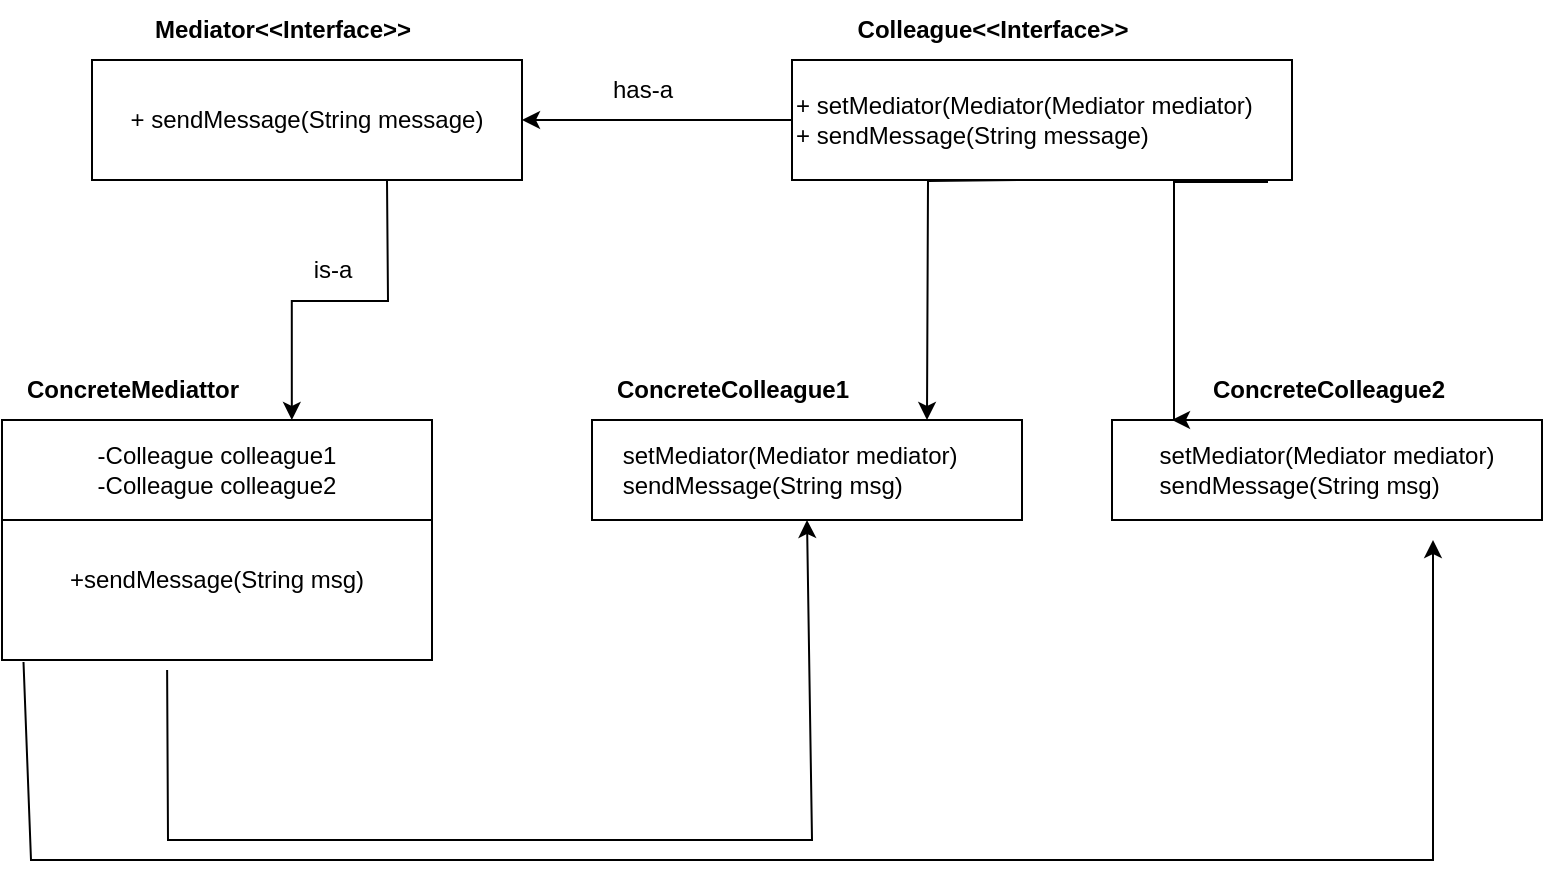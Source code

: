 <mxfile version="24.5.2" type="device">
  <diagram name="Page-1" id="S8YTOZrHcixdIfj45pyo">
    <mxGraphModel dx="979" dy="644" grid="1" gridSize="10" guides="1" tooltips="1" connect="1" arrows="1" fold="1" page="1" pageScale="1" pageWidth="850" pageHeight="1100" math="0" shadow="0">
      <root>
        <mxCell id="0" />
        <mxCell id="1" parent="0" />
        <mxCell id="y_LOewsV7nvVLv3fSRSS-55" value="" style="edgeStyle=orthogonalEdgeStyle;rounded=0;orthogonalLoop=1;jettySize=auto;html=1;" edge="1" parent="1" source="y_LOewsV7nvVLv3fSRSS-52" target="y_LOewsV7nvVLv3fSRSS-54">
          <mxGeometry relative="1" as="geometry" />
        </mxCell>
        <mxCell id="y_LOewsV7nvVLv3fSRSS-52" value="&lt;div&gt;+ setMediator(Mediator(Mediator mediator)&lt;/div&gt;+ sendMessage(String message)" style="rounded=0;whiteSpace=wrap;html=1;align=left;" vertex="1" parent="1">
          <mxGeometry x="500" y="460" width="250" height="60" as="geometry" />
        </mxCell>
        <mxCell id="y_LOewsV7nvVLv3fSRSS-54" value="+ sendMessage(String message)" style="whiteSpace=wrap;html=1;rounded=0;" vertex="1" parent="1">
          <mxGeometry x="150" y="460" width="215" height="60" as="geometry" />
        </mxCell>
        <mxCell id="y_LOewsV7nvVLv3fSRSS-56" value="&lt;b&gt;Mediator&amp;lt;&amp;lt;Interface&amp;gt;&amp;gt;&lt;/b&gt;" style="text;html=1;align=center;verticalAlign=middle;resizable=0;points=[];autosize=1;strokeColor=none;fillColor=none;" vertex="1" parent="1">
          <mxGeometry x="170" y="430" width="150" height="30" as="geometry" />
        </mxCell>
        <mxCell id="y_LOewsV7nvVLv3fSRSS-58" value="&lt;b&gt;Colleague&amp;lt;&amp;lt;Interface&amp;gt;&amp;gt;&lt;/b&gt;" style="text;html=1;align=center;verticalAlign=middle;resizable=0;points=[];autosize=1;strokeColor=none;fillColor=none;" vertex="1" parent="1">
          <mxGeometry x="520" y="430" width="160" height="30" as="geometry" />
        </mxCell>
        <mxCell id="y_LOewsV7nvVLv3fSRSS-59" value="has-a" style="text;html=1;align=center;verticalAlign=middle;resizable=0;points=[];autosize=1;strokeColor=none;fillColor=none;" vertex="1" parent="1">
          <mxGeometry x="400" y="460" width="50" height="30" as="geometry" />
        </mxCell>
        <mxCell id="y_LOewsV7nvVLv3fSRSS-60" value="" style="edgeStyle=orthogonalEdgeStyle;rounded=0;orthogonalLoop=1;jettySize=auto;html=1;exitX=0.5;exitY=1;exitDx=0;exitDy=0;entryX=0.674;entryY=0;entryDx=0;entryDy=0;entryPerimeter=0;" edge="1" parent="1" target="y_LOewsV7nvVLv3fSRSS-65">
          <mxGeometry relative="1" as="geometry">
            <mxPoint x="297.5" y="520" as="sourcePoint" />
            <mxPoint x="250" y="620" as="targetPoint" />
          </mxGeometry>
        </mxCell>
        <mxCell id="y_LOewsV7nvVLv3fSRSS-62" value="is-a" style="text;html=1;align=center;verticalAlign=middle;resizable=0;points=[];autosize=1;strokeColor=none;fillColor=none;" vertex="1" parent="1">
          <mxGeometry x="250" y="550" width="40" height="30" as="geometry" />
        </mxCell>
        <mxCell id="y_LOewsV7nvVLv3fSRSS-64" value="&lt;div&gt;+sendMessage(String msg)&lt;/div&gt;" style="whiteSpace=wrap;html=1;rounded=0;" vertex="1" parent="1">
          <mxGeometry x="105" y="680" width="215" height="80" as="geometry" />
        </mxCell>
        <mxCell id="y_LOewsV7nvVLv3fSRSS-65" value="-Colleague colleague1&lt;div&gt;-Colleague colleague2&lt;br&gt;&lt;/div&gt;" style="whiteSpace=wrap;html=1;rounded=0;" vertex="1" parent="1">
          <mxGeometry x="105" y="640" width="215" height="50" as="geometry" />
        </mxCell>
        <mxCell id="y_LOewsV7nvVLv3fSRSS-66" value="&lt;b&gt;ConcreteMediattor&lt;/b&gt;" style="text;html=1;align=center;verticalAlign=middle;resizable=0;points=[];autosize=1;strokeColor=none;fillColor=none;" vertex="1" parent="1">
          <mxGeometry x="105" y="610" width="130" height="30" as="geometry" />
        </mxCell>
        <mxCell id="y_LOewsV7nvVLv3fSRSS-67" value="&amp;nbsp; &amp;nbsp; setMediator(Mediator mediator)&lt;div&gt;&amp;nbsp; &amp;nbsp; sendMessage(String msg)&lt;/div&gt;" style="whiteSpace=wrap;html=1;rounded=0;align=left;" vertex="1" parent="1">
          <mxGeometry x="400" y="640" width="215" height="50" as="geometry" />
        </mxCell>
        <mxCell id="y_LOewsV7nvVLv3fSRSS-68" value="&lt;div&gt;setMediator(Mediator mediator)&lt;/div&gt;&lt;div style=&quot;text-align: left;&quot;&gt;sendMessage(String msg)&lt;/div&gt;" style="whiteSpace=wrap;html=1;rounded=0;" vertex="1" parent="1">
          <mxGeometry x="660" y="640" width="215" height="50" as="geometry" />
        </mxCell>
        <mxCell id="y_LOewsV7nvVLv3fSRSS-69" value="&lt;b&gt;ConcreteColleague1&lt;/b&gt;" style="text;html=1;align=center;verticalAlign=middle;resizable=0;points=[];autosize=1;strokeColor=none;fillColor=none;" vertex="1" parent="1">
          <mxGeometry x="400" y="610" width="140" height="30" as="geometry" />
        </mxCell>
        <mxCell id="y_LOewsV7nvVLv3fSRSS-70" value="&lt;b&gt;ConcreteColleague2&lt;/b&gt;" style="text;html=1;align=center;verticalAlign=middle;resizable=0;points=[];autosize=1;strokeColor=none;fillColor=none;" vertex="1" parent="1">
          <mxGeometry x="697.5" y="610" width="140" height="30" as="geometry" />
        </mxCell>
        <mxCell id="y_LOewsV7nvVLv3fSRSS-71" value="" style="edgeStyle=orthogonalEdgeStyle;rounded=0;orthogonalLoop=1;jettySize=auto;html=1;exitX=0.5;exitY=1;exitDx=0;exitDy=0;entryX=0.674;entryY=0;entryDx=0;entryDy=0;entryPerimeter=0;" edge="1" parent="1">
          <mxGeometry relative="1" as="geometry">
            <mxPoint x="615" y="520" as="sourcePoint" />
            <mxPoint x="567.5" y="640" as="targetPoint" />
          </mxGeometry>
        </mxCell>
        <mxCell id="y_LOewsV7nvVLv3fSRSS-72" value="" style="edgeStyle=orthogonalEdgeStyle;rounded=0;orthogonalLoop=1;jettySize=auto;html=1;exitX=0.5;exitY=1;exitDx=0;exitDy=0;entryX=0.674;entryY=0;entryDx=0;entryDy=0;entryPerimeter=0;" edge="1" parent="1">
          <mxGeometry relative="1" as="geometry">
            <mxPoint x="737.5" y="520" as="sourcePoint" />
            <mxPoint x="690" y="640" as="targetPoint" />
            <Array as="points">
              <mxPoint x="691" y="521" />
              <mxPoint x="691" y="640" />
            </Array>
          </mxGeometry>
        </mxCell>
        <mxCell id="y_LOewsV7nvVLv3fSRSS-73" value="" style="endArrow=classic;html=1;rounded=0;entryX=0.5;entryY=1;entryDx=0;entryDy=0;exitX=0.384;exitY=1.062;exitDx=0;exitDy=0;exitPerimeter=0;" edge="1" parent="1" source="y_LOewsV7nvVLv3fSRSS-64" target="y_LOewsV7nvVLv3fSRSS-67">
          <mxGeometry width="50" height="50" relative="1" as="geometry">
            <mxPoint x="315" y="850" as="sourcePoint" />
            <mxPoint x="365" y="800" as="targetPoint" />
            <Array as="points">
              <mxPoint x="188" y="850" />
              <mxPoint x="510" y="850" />
            </Array>
          </mxGeometry>
        </mxCell>
        <mxCell id="y_LOewsV7nvVLv3fSRSS-74" value="" style="endArrow=classic;html=1;rounded=0;exitX=0.05;exitY=1.013;exitDx=0;exitDy=0;exitPerimeter=0;" edge="1" parent="1" source="y_LOewsV7nvVLv3fSRSS-64">
          <mxGeometry width="50" height="50" relative="1" as="geometry">
            <mxPoint x="119.5" y="775" as="sourcePoint" />
            <mxPoint x="820.5" y="700" as="targetPoint" />
            <Array as="points">
              <mxPoint x="119.5" y="860" />
              <mxPoint x="271.5" y="860" />
              <mxPoint x="441.5" y="860" />
              <mxPoint x="820.5" y="860" />
            </Array>
          </mxGeometry>
        </mxCell>
      </root>
    </mxGraphModel>
  </diagram>
</mxfile>
